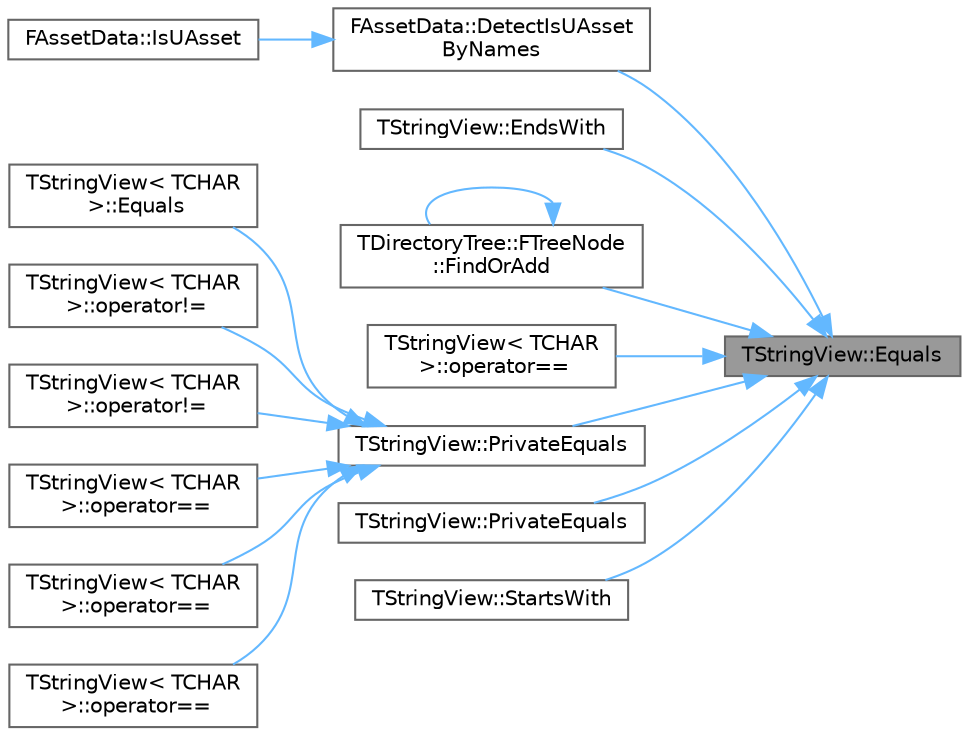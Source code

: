 digraph "TStringView::Equals"
{
 // INTERACTIVE_SVG=YES
 // LATEX_PDF_SIZE
  bgcolor="transparent";
  edge [fontname=Helvetica,fontsize=10,labelfontname=Helvetica,labelfontsize=10];
  node [fontname=Helvetica,fontsize=10,shape=box,height=0.2,width=0.4];
  rankdir="RL";
  Node1 [id="Node000001",label="TStringView::Equals",height=0.2,width=0.4,color="gray40", fillcolor="grey60", style="filled", fontcolor="black",tooltip="Check whether this view is equivalent to a character range."];
  Node1 -> Node2 [id="edge1_Node000001_Node000002",dir="back",color="steelblue1",style="solid",tooltip=" "];
  Node2 [id="Node000002",label="FAssetData::DetectIsUAsset\lByNames",height=0.2,width=0.4,color="grey40", fillcolor="white", style="filled",URL="$dd/dc3/structFAssetData.html#a9898a8711a2a2d90fe108994a7566d03",tooltip=" "];
  Node2 -> Node3 [id="edge2_Node000002_Node000003",dir="back",color="steelblue1",style="solid",tooltip=" "];
  Node3 [id="Node000003",label="FAssetData::IsUAsset",height=0.2,width=0.4,color="grey40", fillcolor="white", style="filled",URL="$dd/dc3/structFAssetData.html#a13ae3e682626dc3116722f848b0f31cb",tooltip="Returns true if this is the main asset in a package, true for maps and assets but false for secondary..."];
  Node1 -> Node4 [id="edge3_Node000001_Node000004",dir="back",color="steelblue1",style="solid",tooltip=" "];
  Node4 [id="Node000004",label="TStringView::EndsWith",height=0.2,width=0.4,color="grey40", fillcolor="white", style="filled",URL="$dd/dbe/classTStringView.html#a62e64cda1d50afd68a2b528b3e1f7749",tooltip="Returns whether this view ends with the suffix with optional case sensitivity."];
  Node1 -> Node5 [id="edge4_Node000001_Node000005",dir="back",color="steelblue1",style="solid",tooltip=" "];
  Node5 [id="Node000005",label="TDirectoryTree::FTreeNode\l::FindOrAdd",height=0.2,width=0.4,color="grey40", fillcolor="white", style="filled",URL="$d0/d19/structTDirectoryTree_1_1FTreeNode.html#ab8175a05fbd95dcc4805a6eb2676a52f",tooltip="Recursively search the node's subtree to find the given relative directory name, adding nodes for the..."];
  Node5 -> Node5 [id="edge5_Node000005_Node000005",dir="back",color="steelblue1",style="solid",tooltip=" "];
  Node1 -> Node6 [id="edge6_Node000001_Node000006",dir="back",color="steelblue1",style="solid",tooltip=" "];
  Node6 [id="Node000006",label="TStringView\< TCHAR\l \>::operator==",height=0.2,width=0.4,color="grey40", fillcolor="white", style="filled",URL="$dd/dbe/classTStringView.html#a64f32fd569678470f2061e7adc9de659",tooltip=" "];
  Node1 -> Node7 [id="edge7_Node000001_Node000007",dir="back",color="steelblue1",style="solid",tooltip=" "];
  Node7 [id="Node000007",label="TStringView::PrivateEquals",height=0.2,width=0.4,color="grey40", fillcolor="white", style="filled",URL="$dd/dbe/classTStringView.html#ad3c2a7e16dfaf989b7cefb3f41364631",tooltip=" "];
  Node7 -> Node8 [id="edge8_Node000007_Node000008",dir="back",color="steelblue1",style="solid",tooltip=" "];
  Node8 [id="Node000008",label="TStringView\< TCHAR\l \>::Equals",height=0.2,width=0.4,color="grey40", fillcolor="white", style="filled",URL="$dd/dbe/classTStringView.html#a5c93ae3b2702a03ee1883ca9544ea075",tooltip=" "];
  Node7 -> Node9 [id="edge9_Node000007_Node000009",dir="back",color="steelblue1",style="solid",tooltip=" "];
  Node9 [id="Node000009",label="TStringView\< TCHAR\l \>::operator!=",height=0.2,width=0.4,color="grey40", fillcolor="white", style="filled",URL="$dd/dbe/classTStringView.html#aaf5870f26a327452ac074fdfaceeaa03",tooltip=" "];
  Node7 -> Node10 [id="edge10_Node000007_Node000010",dir="back",color="steelblue1",style="solid",tooltip=" "];
  Node10 [id="Node000010",label="TStringView\< TCHAR\l \>::operator!=",height=0.2,width=0.4,color="grey40", fillcolor="white", style="filled",URL="$dd/dbe/classTStringView.html#a922b8b81dda552a544159f85ac2a9764",tooltip=" "];
  Node7 -> Node11 [id="edge11_Node000007_Node000011",dir="back",color="steelblue1",style="solid",tooltip=" "];
  Node11 [id="Node000011",label="TStringView\< TCHAR\l \>::operator==",height=0.2,width=0.4,color="grey40", fillcolor="white", style="filled",URL="$dd/dbe/classTStringView.html#a383cff847c96eec7696fe60bd33e89b3",tooltip=" "];
  Node7 -> Node12 [id="edge12_Node000007_Node000012",dir="back",color="steelblue1",style="solid",tooltip=" "];
  Node12 [id="Node000012",label="TStringView\< TCHAR\l \>::operator==",height=0.2,width=0.4,color="grey40", fillcolor="white", style="filled",URL="$dd/dbe/classTStringView.html#af0de5c0cb0d86455411a283e59abe6c4",tooltip=" "];
  Node7 -> Node13 [id="edge13_Node000007_Node000013",dir="back",color="steelblue1",style="solid",tooltip=" "];
  Node13 [id="Node000013",label="TStringView\< TCHAR\l \>::operator==",height=0.2,width=0.4,color="grey40", fillcolor="white", style="filled",URL="$dd/dbe/classTStringView.html#ad5d22b103aaac51bc6940a455773ab09",tooltip=" "];
  Node1 -> Node14 [id="edge14_Node000001_Node000014",dir="back",color="steelblue1",style="solid",tooltip=" "];
  Node14 [id="Node000014",label="TStringView::PrivateEquals",height=0.2,width=0.4,color="grey40", fillcolor="white", style="filled",URL="$dd/dbe/classTStringView.html#a22b95e3e6d1bff838cf53e545ebcd2ff",tooltip=" "];
  Node1 -> Node15 [id="edge15_Node000001_Node000015",dir="back",color="steelblue1",style="solid",tooltip=" "];
  Node15 [id="Node000015",label="TStringView::StartsWith",height=0.2,width=0.4,color="grey40", fillcolor="white", style="filled",URL="$dd/dbe/classTStringView.html#af2f14ab0129713eed2fee04ac795c002",tooltip="Returns whether this view starts with the prefix with optional case sensitivity."];
}
